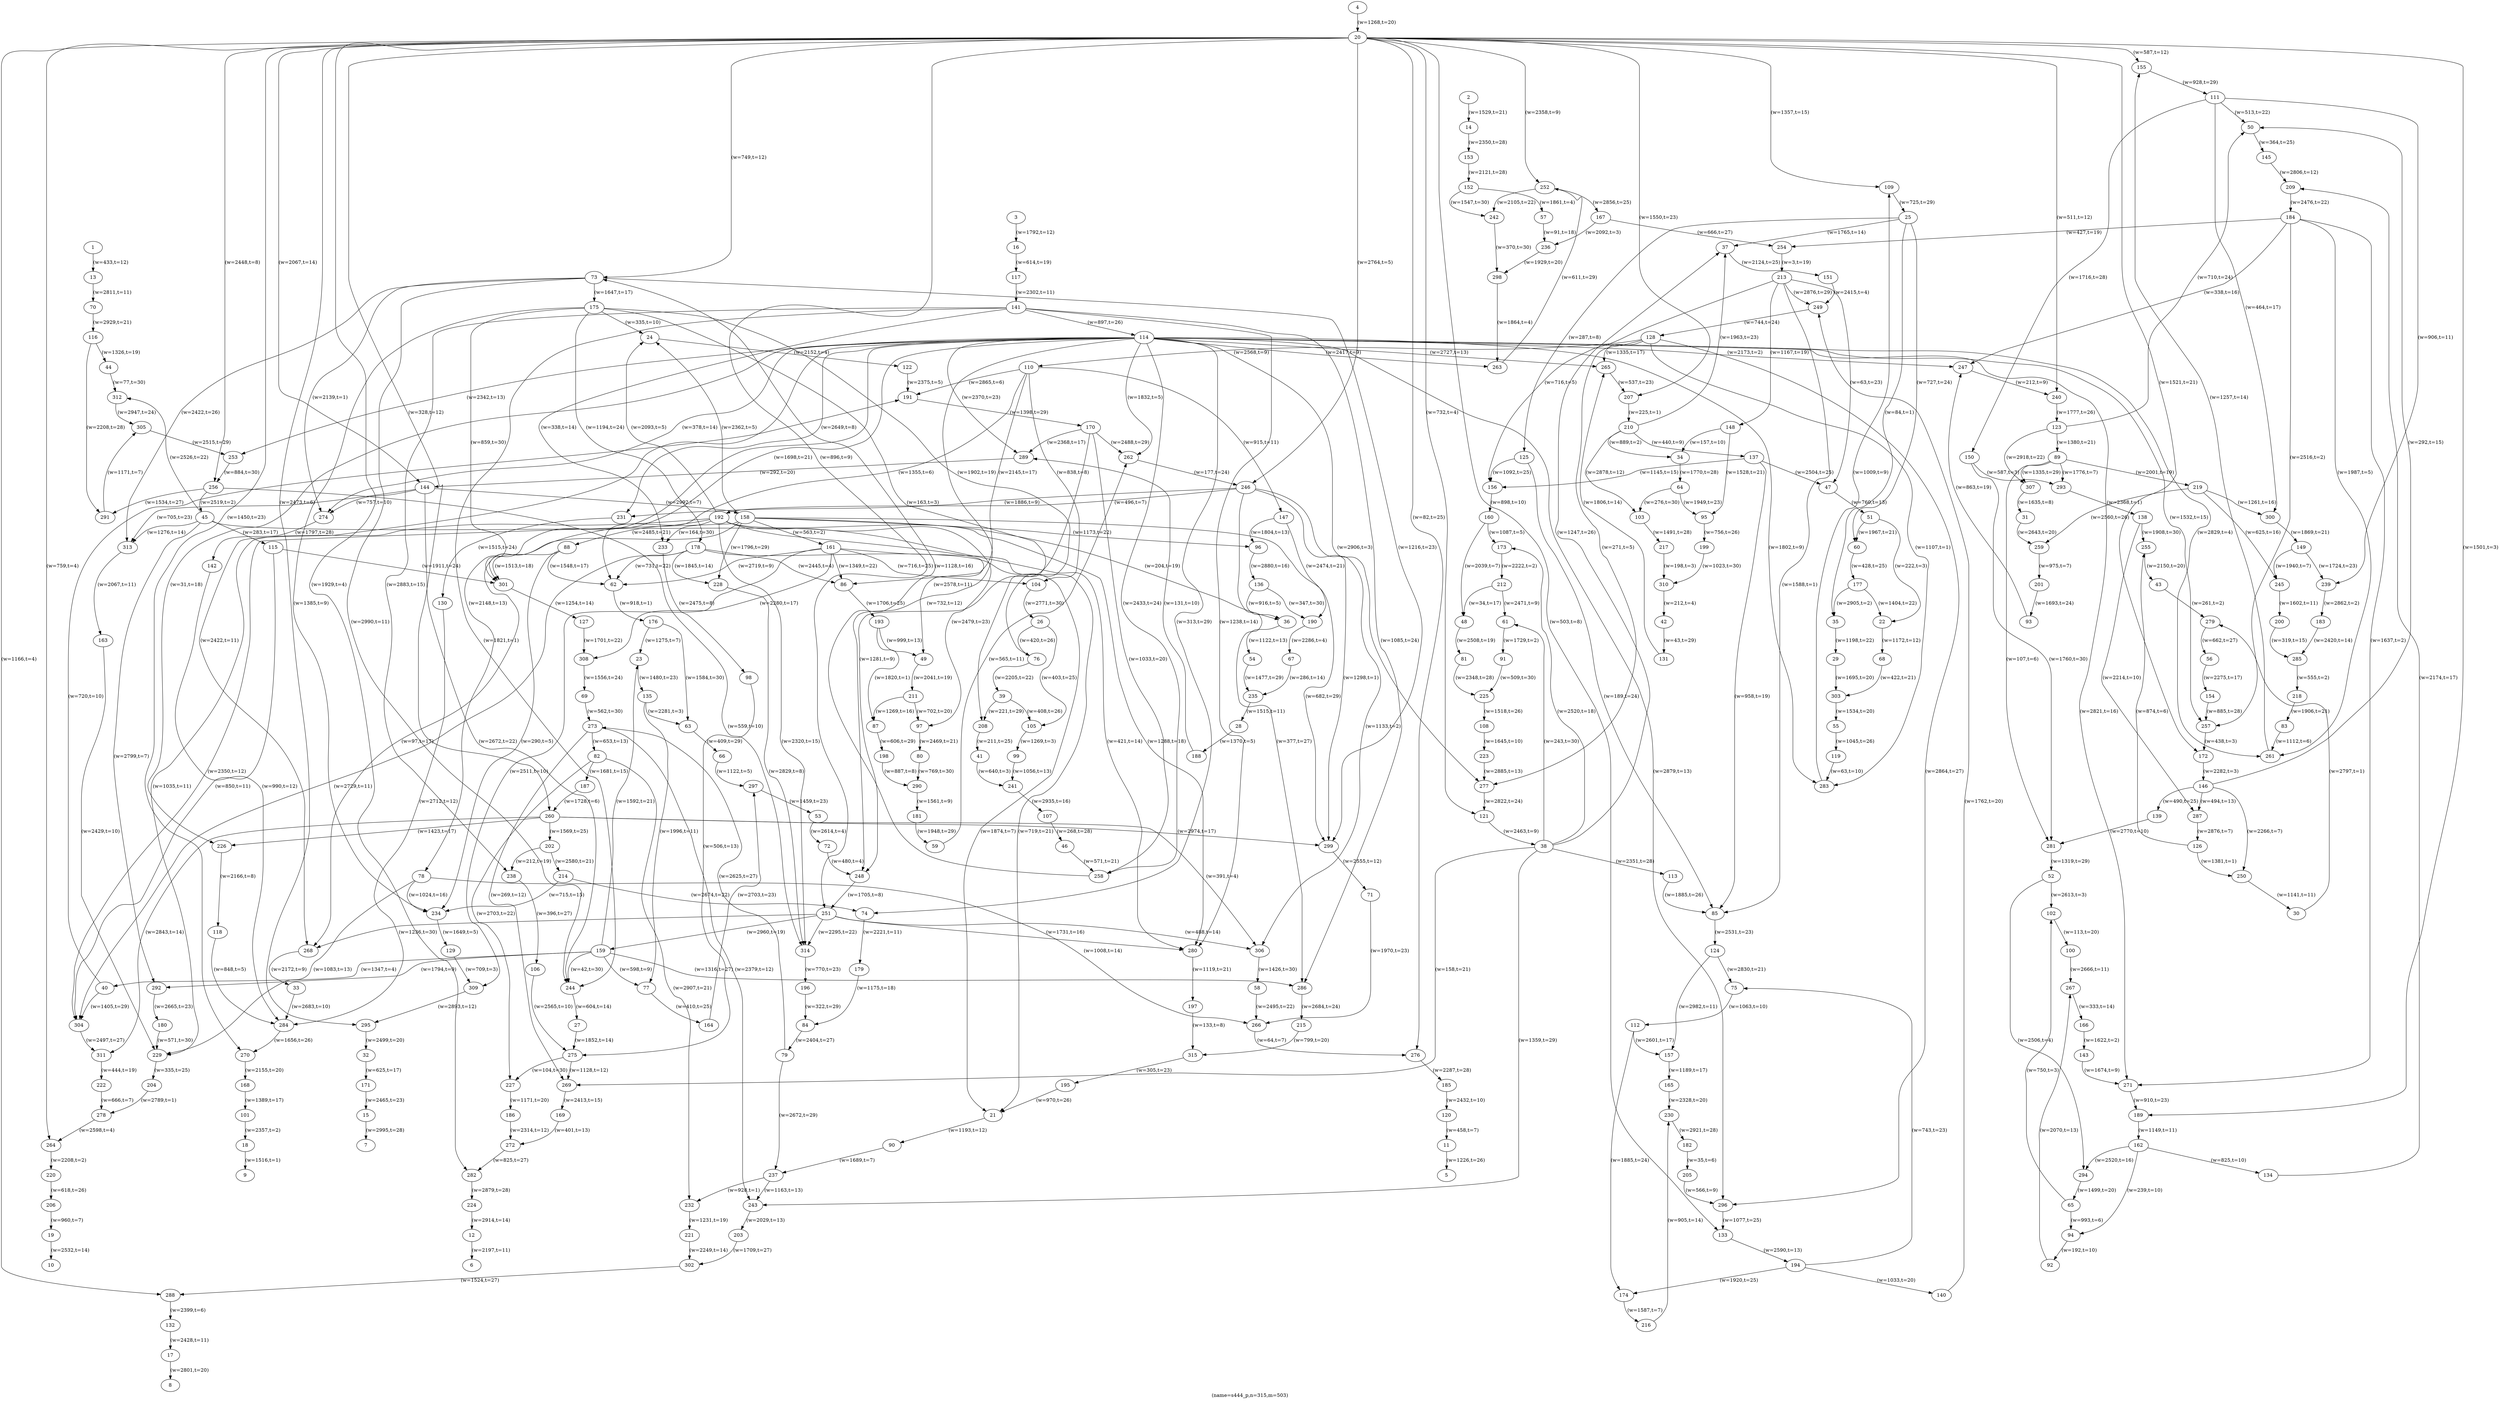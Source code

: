 digraph s444_p {
label="(name=s444_p,n=315,m=503)";
	1 -> 13 [label="(w=433,t=12)"];
	2 -> 14 [label="(w=1529,t=21)"];
	3 -> 16 [label="(w=1792,t=12)"];
	4 -> 20 [label="(w=1268,t=20)"];
	11 -> 5 [label="(w=1226,t=26)"];
	12 -> 6 [label="(w=2197,t=11)"];
	13 -> 70 [label="(w=2811,t=11)"];
	14 -> 153 [label="(w=2350,t=28)"];
	15 -> 7 [label="(w=2995,t=28)"];
	16 -> 117 [label="(w=614,t=19)"];
	17 -> 8 [label="(w=2801,t=20)"];
	18 -> 9 [label="(w=1516,t=1)"];
	19 -> 10 [label="(w=2532,t=14)"];
	20 -> 73 [label="(w=749,t=12)"];
	20 -> 109 [label="(w=1357,t=15)"];
	20 -> 121 [label="(w=732,t=4)"];
	20 -> 133 [label="(w=503,t=8)"];
	20 -> 144 [label="(w=2067,t=14)"];
	20 -> 155 [label="(w=587,t=12)"];
	20 -> 172 [label="(w=1521,t=21)"];
	20 -> 189 [label="(w=1501,t=3)"];
	20 -> 207 [label="(w=1550,t=23)"];
	20 -> 240 [label="(w=511,t=12)"];
	20 -> 246 [label="(w=2764,t=5)"];
	20 -> 251 [label="(w=896,t=9)"];
	20 -> 252 [label="(w=2358,t=9)"];
	20 -> 256 [label="(w=2448,t=8)"];
	20 -> 260 [label="(w=328,t=12)"];
	20 -> 264 [label="(w=759,t=4)"];
	20 -> 270 [label="(w=1450,t=23)"];
	20 -> 276 [label="(w=82,t=25)"];
	20 -> 282 [label="(w=1929,t=4)"];
	20 -> 288 [label="(w=1166,t=4)"];
	20 -> 295 [label="(w=2473,t=6)"];
	21 -> 90 [label="(w=1193,t=12)"];
	22 -> 68 [label="(w=1172,t=12)"];
	23 -> 135 [label="(w=1480,t=23)"];
	24 -> 122 [label="(w=2152,t=4)"];
	25 -> 35 [label="(w=84,t=1)"];
	25 -> 37 [label="(w=1765,t=14)"];
	25 -> 60 [label="(w=727,t=24)"];
	25 -> 125 [label="(w=287,t=8)"];
	26 -> 76 [label="(w=420,t=26)"];
	26 -> 105 [label="(w=403,t=25)"];
	27 -> 275 [label="(w=1852,t=14)"];
	28 -> 188 [label="(w=1370,t=5)"];
	29 -> 303 [label="(w=1695,t=20)"];
	30 -> 279 [label="(w=2797,t=1)"];
	31 -> 259 [label="(w=2643,t=20)"];
	32 -> 171 [label="(w=625,t=17)"];
	33 -> 284 [label="(w=2683,t=10)"];
	34 -> 64 [label="(w=1770,t=28)"];
	35 -> 29 [label="(w=1198,t=22)"];
	36 -> 54 [label="(w=1122,t=13)"];
	37 -> 151 [label="(w=2124,t=25)"];
	38 -> 37 [label="(w=1247,t=26)"];
	38 -> 61 [label="(w=243,t=30)"];
	38 -> 113 [label="(w=2351,t=28)"];
	38 -> 173 [label="(w=2520,t=18)"];
	38 -> 243 [label="(w=1359,t=29)"];
	38 -> 269 [label="(w=158,t=21)"];
	39 -> 105 [label="(w=408,t=26)"];
	39 -> 208 [label="(w=221,t=29)"];
	40 -> 191 [label="(w=720,t=10)"];
	40 -> 304 [label="(w=1405,t=29)"];
	41 -> 241 [label="(w=640,t=3)"];
	42 -> 131 [label="(w=43,t=29)"];
	43 -> 279 [label="(w=261,t=2)"];
	44 -> 312 [label="(w=77,t=30)"];
	45 -> 115 [label="(w=283,t=17)"];
	45 -> 280 [label="(w=421,t=14)"];
	45 -> 292 [label="(w=2799,t=7)"];
	45 -> 312 [label="(w=2526,t=22)"];
	45 -> 313 [label="(w=1276,t=14)"];
	46 -> 258 [label="(w=571,t=21)"];
	47 -> 51 [label="(w=760,t=13)"];
	48 -> 81 [label="(w=2508,t=19)"];
	49 -> 211 [label="(w=2041,t=19)"];
	50 -> 145 [label="(w=364,t=25)"];
	51 -> 22 [label="(w=222,t=3)"];
	51 -> 60 [label="(w=1967,t=21)"];
	52 -> 102 [label="(w=2613,t=3)"];
	52 -> 294 [label="(w=2506,t=4)"];
	53 -> 72 [label="(w=2614,t=4)"];
	54 -> 235 [label="(w=1477,t=29)"];
	55 -> 119 [label="(w=1045,t=26)"];
	56 -> 154 [label="(w=2275,t=17)"];
	57 -> 236 [label="(w=91,t=18)"];
	58 -> 266 [label="(w=2495,t=22)"];
	59 -> 262 [label="(w=565,t=11)"];
	60 -> 177 [label="(w=428,t=25)"];
	61 -> 91 [label="(w=1729,t=2)"];
	62 -> 176 [label="(w=918,t=1)"];
	63 -> 66 [label="(w=409,t=29)"];
	64 -> 95 [label="(w=1949,t=23)"];
	64 -> 103 [label="(w=276,t=30)"];
	65 -> 94 [label="(w=993,t=6)"];
	65 -> 102 [label="(w=750,t=3)"];
	66 -> 297 [label="(w=1122,t=5)"];
	67 -> 235 [label="(w=286,t=14)"];
	68 -> 303 [label="(w=422,t=21)"];
	69 -> 273 [label="(w=562,t=30)"];
	70 -> 116 [label="(w=2929,t=21)"];
	71 -> 266 [label="(w=1970,t=23)"];
	72 -> 248 [label="(w=480,t=4)"];
	73 -> 175 [label="(w=1647,t=17)"];
	73 -> 244 [label="(w=2990,t=11)"];
	73 -> 274 [label="(w=2139,t=1)"];
	73 -> 299 [label="(w=1216,t=23)"];
	73 -> 313 [label="(w=2422,t=26)"];
	74 -> 179 [label="(w=2221,t=11)"];
	75 -> 112 [label="(w=1063,t=10)"];
	76 -> 39 [label="(w=2205,t=22)"];
	77 -> 164 [label="(w=410,t=25)"];
	78 -> 229 [label="(w=1083,t=13)"];
	78 -> 234 [label="(w=1024,t=16)"];
	78 -> 266 [label="(w=1008,t=14)"];
	79 -> 237 [label="(w=2672,t=29)"];
	79 -> 273 [label="(w=2625,t=27)"];
	80 -> 290 [label="(w=769,t=30)"];
	81 -> 225 [label="(w=2348,t=28)"];
	82 -> 187 [label="(w=1681,t=15)"];
	82 -> 227 [label="(w=2703,t=22)"];
	82 -> 232 [label="(w=2907,t=21)"];
	83 -> 261 [label="(w=1112,t=6)"];
	84 -> 79 [label="(w=2404,t=27)"];
	85 -> 124 [label="(w=2531,t=23)"];
	86 -> 193 [label="(w=1706,t=25)"];
	87 -> 198 [label="(w=606,t=29)"];
	88 -> 62 [label="(w=1548,t=17)"];
	88 -> 234 [label="(w=290,t=5)"];
	88 -> 301 [label="(w=1513,t=18)"];
	89 -> 219 [label="(w=2001,t=19)"];
	89 -> 281 [label="(w=107,t=6)"];
	89 -> 293 [label="(w=1776,t=7)"];
	89 -> 307 [label="(w=1335,t=29)"];
	90 -> 237 [label="(w=1689,t=7)"];
	91 -> 225 [label="(w=509,t=30)"];
	92 -> 267 [label="(w=2070,t=13)"];
	93 -> 247 [label="(w=863,t=19)"];
	94 -> 92 [label="(w=192,t=10)"];
	95 -> 199 [label="(w=756,t=26)"];
	96 -> 136 [label="(w=2880,t=16)"];
	97 -> 80 [label="(w=2469,t=21)"];
	98 -> 275 [label="(w=506,t=13)"];
	99 -> 241 [label="(w=1056,t=13)"];
	100 -> 267 [label="(w=2666,t=11)"];
	101 -> 18 [label="(w=2357,t=2)"];
	102 -> 100 [label="(w=113,t=20)"];
	103 -> 217 [label="(w=1491,t=28)"];
	104 -> 26 [label="(w=2771,t=30)"];
	105 -> 99 [label="(w=1269,t=3)"];
	106 -> 275 [label="(w=2565,t=10)"];
	107 -> 46 [label="(w=268,t=28)"];
	108 -> 223 [label="(w=1645,t=10)"];
	109 -> 25 [label="(w=725,t=29)"];
	110 -> 62 [label="(w=1355,t=6)"];
	110 -> 86 [label="(w=2145,t=17)"];
	110 -> 104 [label="(w=838,t=8)"];
	110 -> 147 [label="(w=915,t=11)"];
	110 -> 191 [label="(w=2865,t=6)"];
	111 -> 50 [label="(w=513,t=22)"];
	111 -> 150 [label="(w=1716,t=28)"];
	111 -> 239 [label="(w=906,t=11)"];
	111 -> 300 [label="(w=464,t=17)"];
	112 -> 157 [label="(w=2601,t=17)"];
	112 -> 174 [label="(w=1885,t=24)"];
	113 -> 85 [label="(w=1885,t=26)"];
	114 -> 74 [label="(w=313,t=29)"];
	114 -> 78 [label="(w=2148,t=13)"];
	114 -> 226 [label="(w=31,t=18)"];
	114 -> 231 [label="(w=2649,t=8)"];
	114 -> 247 [label="(w=2173,t=2)"];
	114 -> 248 [label="(w=732,t=12)"];
	114 -> 253 [label="(w=2342,t=13)"];
	114 -> 257 [label="(w=1532,t=15)"];
	114 -> 258 [label="(w=2433,t=24)"];
	114 -> 261 [label="(w=2829,t=4)"];
	114 -> 262 [label="(w=1832,t=5)"];
	114 -> 263 [label="(w=2417,t=9)"];
	114 -> 265 [label="(w=2727,t=13)"];
	114 -> 268 [label="(w=2422,t=11)"];
	114 -> 271 [label="(w=2821,t=16)"];
	114 -> 274 [label="(w=378,t=14)"];
	114 -> 277 [label="(w=2906,t=3)"];
	114 -> 283 [label="(w=1802,t=9)"];
	114 -> 289 [label="(w=2370,t=23)"];
	114 -> 296 [label="(w=2879,t=13)"];
	114 -> 301 [label="(w=1698,t=21)"];
	115 -> 301 [label="(w=1911,t=24)"];
	115 -> 304 [label="(w=850,t=11)"];
	116 -> 44 [label="(w=1326,t=19)"];
	116 -> 291 [label="(w=2208,t=28)"];
	117 -> 141 [label="(w=2302,t=11)"];
	118 -> 284 [label="(w=848,t=5)"];
	119 -> 283 [label="(w=63,t=10)"];
	120 -> 11 [label="(w=458,t=7)"];
	121 -> 38 [label="(w=2463,t=9)"];
	122 -> 191 [label="(w=2375,t=5)"];
	123 -> 50 [label="(w=710,t=24)"];
	123 -> 89 [label="(w=1380,t=21)"];
	123 -> 307 [label="(w=2918,t=22)"];
	124 -> 75 [label="(w=2830,t=21)"];
	124 -> 157 [label="(w=2982,t=11)"];
	125 -> 85 [label="(w=189,t=24)"];
	125 -> 156 [label="(w=1092,t=25)"];
	126 -> 250 [label="(w=1381,t=1)"];
	126 -> 255 [label="(w=874,t=6)"];
	127 -> 308 [label="(w=1701,t=22)"];
	128 -> 110 [label="(w=2568,t=9)"];
	128 -> 265 [label="(w=1335,t=17)"];
	128 -> 277 [label="(w=271,t=5)"];
	128 -> 283 [label="(w=1107,t=1)"];
	128 -> 296 [label="(w=2864,t=27)"];
	129 -> 309 [label="(w=709,t=3)"];
	130 -> 284 [label="(w=2712,t=12)"];
	131 -> 265 [label="(w=1806,t=14)"];
	132 -> 17 [label="(w=2428,t=11)"];
	133 -> 194 [label="(w=2590,t=13)"];
	134 -> 209 [label="(w=2174,t=17)"];
	135 -> 63 [label="(w=2281,t=3)"];
	135 -> 77 [label="(w=1996,t=11)"];
	136 -> 36 [label="(w=916,t=5)"];
	136 -> 190 [label="(w=347,t=30)"];
	137 -> 47 [label="(w=2504,t=25)"];
	137 -> 85 [label="(w=958,t=19)"];
	137 -> 156 [label="(w=1145,t=15)"];
	138 -> 255 [label="(w=1908,t=30)"];
	138 -> 287 [label="(w=2214,t=10)"];
	139 -> 281 [label="(w=2770,t=10)"];
	140 -> 249 [label="(w=1762,t=20)"];
	141 -> 114 [label="(w=897,t=26)"];
	141 -> 233 [label="(w=338,t=14)"];
	141 -> 238 [label="(w=2883,t=15)"];
	141 -> 244 [label="(w=1821,t=1)"];
	141 -> 280 [label="(w=1238,t=14)"];
	141 -> 286 [label="(w=1085,t=24)"];
	142 -> 284 [label="(w=990,t=12)"];
	143 -> 271 [label="(w=1674,t=9)"];
	144 -> 158 [label="(w=2992,t=7)"];
	144 -> 244 [label="(w=2672,t=22)"];
	144 -> 274 [label="(w=757,t=10)"];
	144 -> 313 [label="(w=705,t=23)"];
	145 -> 209 [label="(w=2806,t=12)"];
	146 -> 50 [label="(w=292,t=15)"];
	146 -> 139 [label="(w=490,t=25)"];
	146 -> 250 [label="(w=2266,t=7)"];
	146 -> 287 [label="(w=494,t=13)"];
	147 -> 96 [label="(w=1804,t=13)"];
	147 -> 190 [label="(w=2474,t=21)"];
	148 -> 34 [label="(w=157,t=10)"];
	148 -> 95 [label="(w=1528,t=21)"];
	149 -> 239 [label="(w=1724,t=23)"];
	149 -> 245 [label="(w=1940,t=7)"];
	150 -> 281 [label="(w=1760,t=30)"];
	150 -> 293 [label="(w=587,t=3)"];
	151 -> 249 [label="(w=2415,t=4)"];
	152 -> 57 [label="(w=1861,t=4)"];
	152 -> 242 [label="(w=1547,t=30)"];
	153 -> 152 [label="(w=2121,t=28)"];
	154 -> 257 [label="(w=885,t=28)"];
	155 -> 111 [label="(w=928,t=29)"];
	156 -> 160 [label="(w=898,t=10)"];
	157 -> 165 [label="(w=1189,t=17)"];
	158 -> 24 [label="(w=2362,t=5)"];
	158 -> 36 [label="(w=204,t=19)"];
	158 -> 96 [label="(w=1173,t=22)"];
	158 -> 161 [label="(w=563,t=2)"];
	158 -> 228 [label="(w=1796,t=29)"];
	158 -> 268 [label="(w=97,t=17)"];
	158 -> 299 [label="(w=682,t=29)"];
	158 -> 304 [label="(w=2350,t=12)"];
	159 -> 23 [label="(w=1592,t=21)"];
	159 -> 40 [label="(w=1347,t=4)"];
	159 -> 77 [label="(w=598,t=9)"];
	159 -> 244 [label="(w=42,t=30)"];
	159 -> 286 [label="(w=1316,t=27)"];
	159 -> 292 [label="(w=1794,t=9)"];
	160 -> 48 [label="(w=2039,t=7)"];
	160 -> 173 [label="(w=1087,t=5)"];
	161 -> 21 [label="(w=719,t=21)"];
	161 -> 62 [label="(w=2719,t=9)"];
	161 -> 86 [label="(w=1349,t=22)"];
	161 -> 104 [label="(w=716,t=25)"];
	161 -> 308 [label="(w=2280,t=17)"];
	161 -> 309 [label="(w=2511,t=10)"];
	162 -> 94 [label="(w=239,t=10)"];
	162 -> 134 [label="(w=825,t=10)"];
	162 -> 294 [label="(w=2520,t=16)"];
	163 -> 229 [label="(w=2429,t=10)"];
	164 -> 297 [label="(w=2703,t=23)"];
	165 -> 230 [label="(w=2328,t=20)"];
	166 -> 143 [label="(w=1622,t=2)"];
	167 -> 236 [label="(w=2092,t=3)"];
	167 -> 254 [label="(w=666,t=27)"];
	168 -> 101 [label="(w=1389,t=17)"];
	169 -> 272 [label="(w=401,t=13)"];
	170 -> 248 [label="(w=1281,t=9)"];
	170 -> 258 [label="(w=1033,t=20)"];
	170 -> 262 [label="(w=2488,t=29)"];
	170 -> 289 [label="(w=2368,t=17)"];
	171 -> 15 [label="(w=2465,t=23)"];
	172 -> 146 [label="(w=2282,t=3)"];
	173 -> 212 [label="(w=2222,t=2)"];
	174 -> 216 [label="(w=1587,t=7)"];
	175 -> 24 [label="(w=335,t=10)"];
	175 -> 76 [label="(w=1902,t=19)"];
	175 -> 178 [label="(w=1194,t=24)"];
	175 -> 208 [label="(w=163,t=3)"];
	175 -> 234 [label="(w=1385,t=9)"];
	175 -> 301 [label="(w=859,t=30)"];
	176 -> 23 [label="(w=1275,t=7)"];
	176 -> 63 [label="(w=1584,t=30)"];
	177 -> 22 [label="(w=1404,t=22)"];
	177 -> 35 [label="(w=2905,t=2)"];
	178 -> 21 [label="(w=1874,t=7)"];
	178 -> 62 [label="(w=731,t=22)"];
	178 -> 86 [label="(w=2445,t=4)"];
	178 -> 228 [label="(w=1845,t=14)"];
	178 -> 304 [label="(w=2729,t=11)"];
	179 -> 84 [label="(w=1175,t=18)"];
	180 -> 229 [label="(w=571,t=30)"];
	181 -> 59 [label="(w=1948,t=29)"];
	182 -> 205 [label="(w=35,t=6)"];
	183 -> 285 [label="(w=2420,t=14)"];
	184 -> 247 [label="(w=338,t=16)"];
	184 -> 254 [label="(w=427,t=19)"];
	184 -> 257 [label="(w=2516,t=2)"];
	184 -> 261 [label="(w=1987,t=5)"];
	184 -> 271 [label="(w=1637,t=2)"];
	185 -> 120 [label="(w=2432,t=10)"];
	186 -> 272 [label="(w=2314,t=12)"];
	187 -> 260 [label="(w=1728,t=6)"];
	188 -> 289 [label="(w=131,t=10)"];
	189 -> 162 [label="(w=1149,t=11)"];
	190 -> 67 [label="(w=2286,t=4)"];
	191 -> 170 [label="(w=1398,t=29)"];
	192 -> 24 [label="(w=2093,t=5)"];
	192 -> 49 [label="(w=2578,t=11)"];
	192 -> 88 [label="(w=2485,t=21)"];
	192 -> 97 [label="(w=2479,t=23)"];
	192 -> 229 [label="(w=1035,t=11)"];
	192 -> 233 [label="(w=164,t=30)"];
	192 -> 280 [label="(w=1288,t=18)"];
	192 -> 314 [label="(w=2320,t=15)"];
	193 -> 49 [label="(w=999,t=13)"];
	193 -> 87 [label="(w=1820,t=1)"];
	194 -> 75 [label="(w=743,t=23)"];
	194 -> 140 [label="(w=1033,t=20)"];
	194 -> 174 [label="(w=1920,t=25)"];
	195 -> 21 [label="(w=970,t=26)"];
	196 -> 84 [label="(w=322,t=29)"];
	197 -> 315 [label="(w=133,t=8)"];
	198 -> 290 [label="(w=887,t=8)"];
	199 -> 310 [label="(w=1023,t=30)"];
	200 -> 285 [label="(w=319,t=15)"];
	201 -> 93 [label="(w=1693,t=24)"];
	202 -> 214 [label="(w=2580,t=21)"];
	202 -> 238 [label="(w=212,t=19)"];
	203 -> 302 [label="(w=1709,t=27)"];
	204 -> 278 [label="(w=2789,t=1)"];
	205 -> 296 [label="(w=566,t=9)"];
	206 -> 19 [label="(w=960,t=7)"];
	207 -> 210 [label="(w=225,t=1)"];
	208 -> 41 [label="(w=211,t=25)"];
	209 -> 184 [label="(w=2476,t=22)"];
	210 -> 34 [label="(w=889,t=2)"];
	210 -> 37 [label="(w=1963,t=23)"];
	210 -> 103 [label="(w=2878,t=12)"];
	210 -> 137 [label="(w=440,t=9)"];
	211 -> 87 [label="(w=1269,t=16)"];
	211 -> 97 [label="(w=702,t=20)"];
	212 -> 48 [label="(w=34,t=17)"];
	212 -> 61 [label="(w=2471,t=9)"];
	213 -> 47 [label="(w=63,t=23)"];
	213 -> 85 [label="(w=1588,t=1)"];
	213 -> 148 [label="(w=1167,t=19)"];
	213 -> 156 [label="(w=716,t=5)"];
	213 -> 249 [label="(w=2876,t=29)"];
	214 -> 74 [label="(w=2674,t=22)"];
	214 -> 234 [label="(w=715,t=15)"];
	215 -> 315 [label="(w=799,t=20)"];
	216 -> 230 [label="(w=905,t=14)"];
	217 -> 310 [label="(w=198,t=3)"];
	218 -> 83 [label="(w=1906,t=21)"];
	219 -> 245 [label="(w=625,t=16)"];
	219 -> 259 [label="(w=2560,t=26)"];
	219 -> 300 [label="(w=1261,t=16)"];
	220 -> 206 [label="(w=618,t=26)"];
	221 -> 302 [label="(w=2249,t=14)"];
	222 -> 278 [label="(w=666,t=7)"];
	223 -> 277 [label="(w=2885,t=13)"];
	224 -> 12 [label="(w=2914,t=14)"];
	225 -> 108 [label="(w=1518,t=26)"];
	226 -> 118 [label="(w=2166,t=8)"];
	227 -> 186 [label="(w=1171,t=20)"];
	228 -> 314 [label="(w=2829,t=8)"];
	229 -> 204 [label="(w=335,t=25)"];
	230 -> 182 [label="(w=2921,t=28)"];
	231 -> 130 [label="(w=1515,t=24)"];
	232 -> 221 [label="(w=1231,t=19)"];
	233 -> 98 [label="(w=2475,t=8)"];
	234 -> 129 [label="(w=1649,t=5)"];
	235 -> 28 [label="(w=1515,t=11)"];
	236 -> 298 [label="(w=1929,t=20)"];
	237 -> 232 [label="(w=928,t=1)"];
	237 -> 243 [label="(w=1163,t=13)"];
	238 -> 106 [label="(w=396,t=27)"];
	239 -> 183 [label="(w=2862,t=2)"];
	240 -> 123 [label="(w=1777,t=26)"];
	241 -> 107 [label="(w=2935,t=16)"];
	242 -> 298 [label="(w=370,t=30)"];
	243 -> 203 [label="(w=2029,t=13)"];
	244 -> 27 [label="(w=604,t=14)"];
	245 -> 200 [label="(w=1602,t=11)"];
	246 -> 192 [label="(w=496,t=7)"];
	246 -> 231 [label="(w=1886,t=9)"];
	246 -> 286 [label="(w=377,t=27)"];
	246 -> 299 [label="(w=1298,t=1)"];
	246 -> 306 [label="(w=1133,t=2)"];
	247 -> 240 [label="(w=212,t=9)"];
	248 -> 251 [label="(w=1705,t=8)"];
	249 -> 128 [label="(w=744,t=24)"];
	250 -> 30 [label="(w=1141,t=11)"];
	251 -> 159 [label="(w=2960,t=19)"];
	251 -> 268 [label="(w=1236,t=30)"];
	251 -> 280 [label="(w=1731,t=16)"];
	251 -> 306 [label="(w=488,t=14)"];
	251 -> 314 [label="(w=2295,t=22)"];
	252 -> 167 [label="(w=2856,t=25)"];
	252 -> 242 [label="(w=2105,t=22)"];
	253 -> 256 [label="(w=884,t=30)"];
	254 -> 213 [label="(w=3,t=19)"];
	255 -> 43 [label="(w=2150,t=20)"];
	256 -> 45 [label="(w=2519,t=2)"];
	256 -> 291 [label="(w=1534,t=27)"];
	256 -> 314 [label="(w=559,t=10)"];
	257 -> 172 [label="(w=438,t=3)"];
	258 -> 73 [label="(w=1128,t=16)"];
	259 -> 201 [label="(w=975,t=7)"];
	260 -> 202 [label="(w=1569,t=25)"];
	260 -> 226 [label="(w=1423,t=17)"];
	260 -> 299 [label="(w=2974,t=17)"];
	260 -> 306 [label="(w=391,t=4)"];
	260 -> 311 [label="(w=2843,t=14)"];
	261 -> 155 [label="(w=1257,t=14)"];
	262 -> 246 [label="(w=177,t=24)"];
	263 -> 252 [label="(w=611,t=29)"];
	264 -> 220 [label="(w=2208,t=2)"];
	265 -> 207 [label="(w=537,t=23)"];
	266 -> 276 [label="(w=64,t=7)"];
	267 -> 166 [label="(w=333,t=14)"];
	268 -> 33 [label="(w=2172,t=9)"];
	269 -> 169 [label="(w=2413,t=15)"];
	270 -> 168 [label="(w=2155,t=20)"];
	271 -> 189 [label="(w=910,t=23)"];
	272 -> 282 [label="(w=825,t=27)"];
	273 -> 82 [label="(w=653,t=13)"];
	273 -> 243 [label="(w=2379,t=12)"];
	273 -> 269 [label="(w=269,t=12)"];
	274 -> 142 [label="(w=1797,t=28)"];
	275 -> 227 [label="(w=104,t=30)"];
	275 -> 269 [label="(w=1128,t=12)"];
	276 -> 185 [label="(w=2287,t=28)"];
	277 -> 121 [label="(w=2822,t=24)"];
	278 -> 264 [label="(w=2598,t=4)"];
	279 -> 56 [label="(w=662,t=27)"];
	280 -> 197 [label="(w=1119,t=21)"];
	281 -> 52 [label="(w=1319,t=29)"];
	282 -> 224 [label="(w=2879,t=28)"];
	283 -> 109 [label="(w=1009,t=9)"];
	284 -> 270 [label="(w=1656,t=26)"];
	285 -> 218 [label="(w=555,t=2)"];
	286 -> 215 [label="(w=2684,t=24)"];
	287 -> 126 [label="(w=2876,t=7)"];
	288 -> 132 [label="(w=2399,t=6)"];
	289 -> 144 [label="(w=292,t=20)"];
	290 -> 181 [label="(w=1561,t=9)"];
	291 -> 305 [label="(w=1171,t=7)"];
	292 -> 180 [label="(w=2665,t=23)"];
	293 -> 138 [label="(w=2368,t=1)"];
	294 -> 65 [label="(w=1499,t=20)"];
	295 -> 32 [label="(w=2499,t=20)"];
	296 -> 133 [label="(w=1077,t=25)"];
	297 -> 53 [label="(w=1459,t=23)"];
	298 -> 263 [label="(w=1864,t=4)"];
	299 -> 71 [label="(w=2555,t=12)"];
	300 -> 149 [label="(w=1869,t=21)"];
	301 -> 127 [label="(w=1254,t=14)"];
	302 -> 288 [label="(w=1524,t=27)"];
	303 -> 55 [label="(w=1534,t=20)"];
	304 -> 311 [label="(w=2497,t=27)"];
	305 -> 253 [label="(w=2515,t=29)"];
	306 -> 58 [label="(w=1426,t=30)"];
	307 -> 31 [label="(w=1635,t=8)"];
	308 -> 69 [label="(w=1556,t=24)"];
	309 -> 295 [label="(w=2893,t=12)"];
	310 -> 42 [label="(w=212,t=4)"];
	311 -> 222 [label="(w=444,t=19)"];
	312 -> 305 [label="(w=2947,t=24)"];
	313 -> 163 [label="(w=2067,t=11)"];
	314 -> 196 [label="(w=770,t=23)"];
	315 -> 195 [label="(w=305,t=23)"];
	1 [label="1"];
	2 [label="2"];
	3 [label="3"];
	4 [label="4"];
	5 [label="5"];
	6 [label="6"];
	7 [label="7"];
	8 [label="8"];
	9 [label="9"];
	10 [label="10"];
	11 [label="11"];
	12 [label="12"];
	13 [label="13"];
	14 [label="14"];
	15 [label="15"];
	16 [label="16"];
	17 [label="17"];
	18 [label="18"];
	19 [label="19"];
	20 [label="20"];
	21 [label="21"];
	22 [label="22"];
	23 [label="23"];
	24 [label="24"];
	25 [label="25"];
	26 [label="26"];
	27 [label="27"];
	28 [label="28"];
	29 [label="29"];
	30 [label="30"];
	31 [label="31"];
	32 [label="32"];
	33 [label="33"];
	34 [label="34"];
	35 [label="35"];
	36 [label="36"];
	37 [label="37"];
	38 [label="38"];
	39 [label="39"];
	40 [label="40"];
	41 [label="41"];
	42 [label="42"];
	43 [label="43"];
	44 [label="44"];
	45 [label="45"];
	46 [label="46"];
	47 [label="47"];
	48 [label="48"];
	49 [label="49"];
	50 [label="50"];
	51 [label="51"];
	52 [label="52"];
	53 [label="53"];
	54 [label="54"];
	55 [label="55"];
	56 [label="56"];
	57 [label="57"];
	58 [label="58"];
	59 [label="59"];
	60 [label="60"];
	61 [label="61"];
	62 [label="62"];
	63 [label="63"];
	64 [label="64"];
	65 [label="65"];
	66 [label="66"];
	67 [label="67"];
	68 [label="68"];
	69 [label="69"];
	70 [label="70"];
	71 [label="71"];
	72 [label="72"];
	73 [label="73"];
	74 [label="74"];
	75 [label="75"];
	76 [label="76"];
	77 [label="77"];
	78 [label="78"];
	79 [label="79"];
	80 [label="80"];
	81 [label="81"];
	82 [label="82"];
	83 [label="83"];
	84 [label="84"];
	85 [label="85"];
	86 [label="86"];
	87 [label="87"];
	88 [label="88"];
	89 [label="89"];
	90 [label="90"];
	91 [label="91"];
	92 [label="92"];
	93 [label="93"];
	94 [label="94"];
	95 [label="95"];
	96 [label="96"];
	97 [label="97"];
	98 [label="98"];
	99 [label="99"];
	100 [label="100"];
	101 [label="101"];
	102 [label="102"];
	103 [label="103"];
	104 [label="104"];
	105 [label="105"];
	106 [label="106"];
	107 [label="107"];
	108 [label="108"];
	109 [label="109"];
	110 [label="110"];
	111 [label="111"];
	112 [label="112"];
	113 [label="113"];
	114 [label="114"];
	115 [label="115"];
	116 [label="116"];
	117 [label="117"];
	118 [label="118"];
	119 [label="119"];
	120 [label="120"];
	121 [label="121"];
	122 [label="122"];
	123 [label="123"];
	124 [label="124"];
	125 [label="125"];
	126 [label="126"];
	127 [label="127"];
	128 [label="128"];
	129 [label="129"];
	130 [label="130"];
	131 [label="131"];
	132 [label="132"];
	133 [label="133"];
	134 [label="134"];
	135 [label="135"];
	136 [label="136"];
	137 [label="137"];
	138 [label="138"];
	139 [label="139"];
	140 [label="140"];
	141 [label="141"];
	142 [label="142"];
	143 [label="143"];
	144 [label="144"];
	145 [label="145"];
	146 [label="146"];
	147 [label="147"];
	148 [label="148"];
	149 [label="149"];
	150 [label="150"];
	151 [label="151"];
	152 [label="152"];
	153 [label="153"];
	154 [label="154"];
	155 [label="155"];
	156 [label="156"];
	157 [label="157"];
	158 [label="158"];
	159 [label="159"];
	160 [label="160"];
	161 [label="161"];
	162 [label="162"];
	163 [label="163"];
	164 [label="164"];
	165 [label="165"];
	166 [label="166"];
	167 [label="167"];
	168 [label="168"];
	169 [label="169"];
	170 [label="170"];
	171 [label="171"];
	172 [label="172"];
	173 [label="173"];
	174 [label="174"];
	175 [label="175"];
	176 [label="176"];
	177 [label="177"];
	178 [label="178"];
	179 [label="179"];
	180 [label="180"];
	181 [label="181"];
	182 [label="182"];
	183 [label="183"];
	184 [label="184"];
	185 [label="185"];
	186 [label="186"];
	187 [label="187"];
	188 [label="188"];
	189 [label="189"];
	190 [label="190"];
	191 [label="191"];
	192 [label="192"];
	193 [label="193"];
	194 [label="194"];
	195 [label="195"];
	196 [label="196"];
	197 [label="197"];
	198 [label="198"];
	199 [label="199"];
	200 [label="200"];
	201 [label="201"];
	202 [label="202"];
	203 [label="203"];
	204 [label="204"];
	205 [label="205"];
	206 [label="206"];
	207 [label="207"];
	208 [label="208"];
	209 [label="209"];
	210 [label="210"];
	211 [label="211"];
	212 [label="212"];
	213 [label="213"];
	214 [label="214"];
	215 [label="215"];
	216 [label="216"];
	217 [label="217"];
	218 [label="218"];
	219 [label="219"];
	220 [label="220"];
	221 [label="221"];
	222 [label="222"];
	223 [label="223"];
	224 [label="224"];
	225 [label="225"];
	226 [label="226"];
	227 [label="227"];
	228 [label="228"];
	229 [label="229"];
	230 [label="230"];
	231 [label="231"];
	232 [label="232"];
	233 [label="233"];
	234 [label="234"];
	235 [label="235"];
	236 [label="236"];
	237 [label="237"];
	238 [label="238"];
	239 [label="239"];
	240 [label="240"];
	241 [label="241"];
	242 [label="242"];
	243 [label="243"];
	244 [label="244"];
	245 [label="245"];
	246 [label="246"];
	247 [label="247"];
	248 [label="248"];
	249 [label="249"];
	250 [label="250"];
	251 [label="251"];
	252 [label="252"];
	253 [label="253"];
	254 [label="254"];
	255 [label="255"];
	256 [label="256"];
	257 [label="257"];
	258 [label="258"];
	259 [label="259"];
	260 [label="260"];
	261 [label="261"];
	262 [label="262"];
	263 [label="263"];
	264 [label="264"];
	265 [label="265"];
	266 [label="266"];
	267 [label="267"];
	268 [label="268"];
	269 [label="269"];
	270 [label="270"];
	271 [label="271"];
	272 [label="272"];
	273 [label="273"];
	274 [label="274"];
	275 [label="275"];
	276 [label="276"];
	277 [label="277"];
	278 [label="278"];
	279 [label="279"];
	280 [label="280"];
	281 [label="281"];
	282 [label="282"];
	283 [label="283"];
	284 [label="284"];
	285 [label="285"];
	286 [label="286"];
	287 [label="287"];
	288 [label="288"];
	289 [label="289"];
	290 [label="290"];
	291 [label="291"];
	292 [label="292"];
	293 [label="293"];
	294 [label="294"];
	295 [label="295"];
	296 [label="296"];
	297 [label="297"];
	298 [label="298"];
	299 [label="299"];
	300 [label="300"];
	301 [label="301"];
	302 [label="302"];
	303 [label="303"];
	304 [label="304"];
	305 [label="305"];
	306 [label="306"];
	307 [label="307"];
	308 [label="308"];
	309 [label="309"];
	310 [label="310"];
	311 [label="311"];
	312 [label="312"];
	313 [label="313"];
	314 [label="314"];
	315 [label="315"];
}
